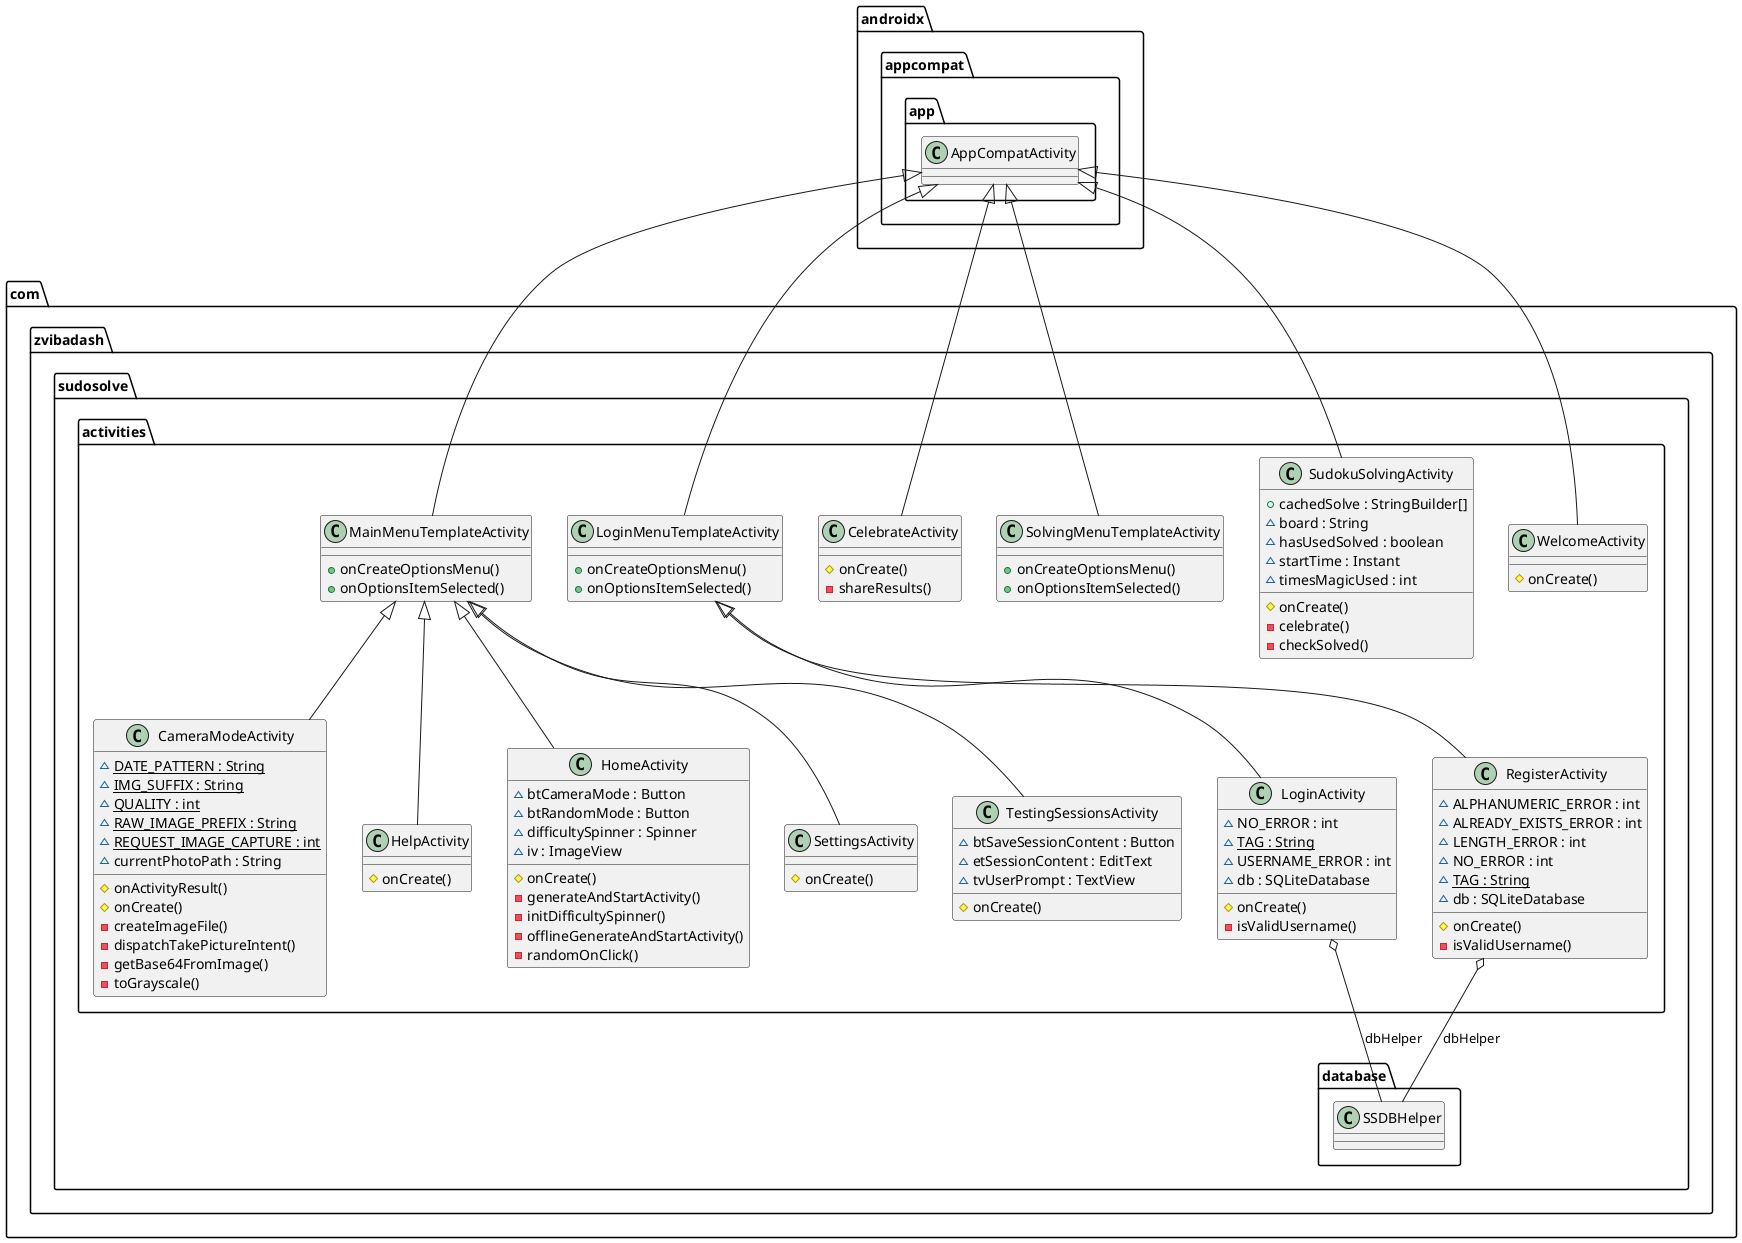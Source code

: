 @startuml
  namespace com.zvibadash.sudosolve {
    namespace activities {
      class com.zvibadash.sudosolve.activities.CameraModeActivity {
          {static} ~ DATE_PATTERN : String
          {static} ~ IMG_SUFFIX : String
          {static} ~ QUALITY : int
          {static} ~ RAW_IMAGE_PREFIX : String
          {static} ~ REQUEST_IMAGE_CAPTURE : int
          ~ currentPhotoPath : String
          # onActivityResult()
          # onCreate()
          - createImageFile()
          - dispatchTakePictureIntent()
          - getBase64FromImage()
          - toGrayscale()
      }
    }
  }
  

  namespace com.zvibadash.sudosolve {
    namespace activities {
      class com.zvibadash.sudosolve.activities.CelebrateActivity {
          # onCreate()
          - shareResults()
      }
    }
  }
  

  namespace com.zvibadash.sudosolve {
    namespace activities {
      class com.zvibadash.sudosolve.activities.HelpActivity {
          # onCreate()
      }
    }
  }
  

  namespace com.zvibadash.sudosolve {
    namespace activities {
      class com.zvibadash.sudosolve.activities.HomeActivity {
          ~ btCameraMode : Button
          ~ btRandomMode : Button
          ~ difficultySpinner : Spinner
          ~ iv : ImageView
          # onCreate()
          - generateAndStartActivity()
          - initDifficultySpinner()
          - offlineGenerateAndStartActivity()
          - randomOnClick()
      }
    }
  }
  

  namespace com.zvibadash.sudosolve {
    namespace activities {
      class com.zvibadash.sudosolve.activities.LoginActivity {
          ~ NO_ERROR : int
          {static} ~ TAG : String
          ~ USERNAME_ERROR : int
          ~ db : SQLiteDatabase
          # onCreate()
          - isValidUsername()
      }
    }
  }
  

  namespace com.zvibadash.sudosolve {
    namespace activities {
      class com.zvibadash.sudosolve.activities.LoginMenuTemplateActivity {
          + onCreateOptionsMenu()
          + onOptionsItemSelected()
      }
    }
  }
  

  namespace com.zvibadash.sudosolve {
    namespace activities {
      class com.zvibadash.sudosolve.activities.MainMenuTemplateActivity {
          + onCreateOptionsMenu()
          + onOptionsItemSelected()
      }
    }
  }
  

  namespace com.zvibadash.sudosolve {
    namespace activities {
      class com.zvibadash.sudosolve.activities.RegisterActivity {
          ~ ALPHANUMERIC_ERROR : int
          ~ ALREADY_EXISTS_ERROR : int
          ~ LENGTH_ERROR : int
          ~ NO_ERROR : int
          {static} ~ TAG : String
          ~ db : SQLiteDatabase
          # onCreate()
          - isValidUsername()
      }
    }
  }
  

  namespace com.zvibadash.sudosolve {
    namespace activities {
      class com.zvibadash.sudosolve.activities.SettingsActivity {
          # onCreate()
      }
    }
  }
  

  namespace com.zvibadash.sudosolve {
    namespace activities {
      class com.zvibadash.sudosolve.activities.SolvingMenuTemplateActivity {
          + onCreateOptionsMenu()
          + onOptionsItemSelected()
      }
    }
  }
  

  namespace com.zvibadash.sudosolve {
    namespace activities {
      class com.zvibadash.sudosolve.activities.SudokuSolvingActivity {
          + cachedSolve : StringBuilder[]
          ~ board : String
          ~ hasUsedSolved : boolean
          ~ startTime : Instant
          ~ timesMagicUsed : int
          # onCreate()
          - celebrate()
          - checkSolved()
      }
    }
  }
  

  namespace com.zvibadash.sudosolve {
    namespace activities {
      class com.zvibadash.sudosolve.activities.TestingSessionsActivity {
          ~ btSaveSessionContent : Button
          ~ etSessionContent : EditText
          ~ tvUserPrompt : TextView
          # onCreate()
      }
    }
  }
  

  namespace com.zvibadash.sudosolve {
    namespace activities {
      class com.zvibadash.sudosolve.activities.WelcomeActivity {
          # onCreate()
      }
    }
  }
  

  com.zvibadash.sudosolve.activities.CameraModeActivity -up-|> com.zvibadash.sudosolve.activities.MainMenuTemplateActivity
  com.zvibadash.sudosolve.activities.CelebrateActivity -up-|> androidx.appcompat.app.AppCompatActivity
  com.zvibadash.sudosolve.activities.HelpActivity -up-|> com.zvibadash.sudosolve.activities.MainMenuTemplateActivity
  com.zvibadash.sudosolve.activities.HomeActivity -up-|> com.zvibadash.sudosolve.activities.MainMenuTemplateActivity
  com.zvibadash.sudosolve.activities.LoginActivity -up-|> com.zvibadash.sudosolve.activities.LoginMenuTemplateActivity
  com.zvibadash.sudosolve.activities.LoginActivity o-- com.zvibadash.sudosolve.database.SSDBHelper : dbHelper
  com.zvibadash.sudosolve.activities.LoginMenuTemplateActivity -up-|> androidx.appcompat.app.AppCompatActivity
  com.zvibadash.sudosolve.activities.MainMenuTemplateActivity -up-|> androidx.appcompat.app.AppCompatActivity
  com.zvibadash.sudosolve.activities.RegisterActivity -up-|> com.zvibadash.sudosolve.activities.LoginMenuTemplateActivity
  com.zvibadash.sudosolve.activities.RegisterActivity o-- com.zvibadash.sudosolve.database.SSDBHelper : dbHelper
  com.zvibadash.sudosolve.activities.SettingsActivity -up-|> com.zvibadash.sudosolve.activities.MainMenuTemplateActivity
  com.zvibadash.sudosolve.activities.SolvingMenuTemplateActivity -up-|> androidx.appcompat.app.AppCompatActivity
  com.zvibadash.sudosolve.activities.SudokuSolvingActivity -up-|> androidx.appcompat.app.AppCompatActivity
  com.zvibadash.sudosolve.activities.TestingSessionsActivity -up-|> com.zvibadash.sudosolve.activities.MainMenuTemplateActivity
  com.zvibadash.sudosolve.activities.WelcomeActivity -up-|> androidx.appcompat.app.AppCompatActivity
@enduml
